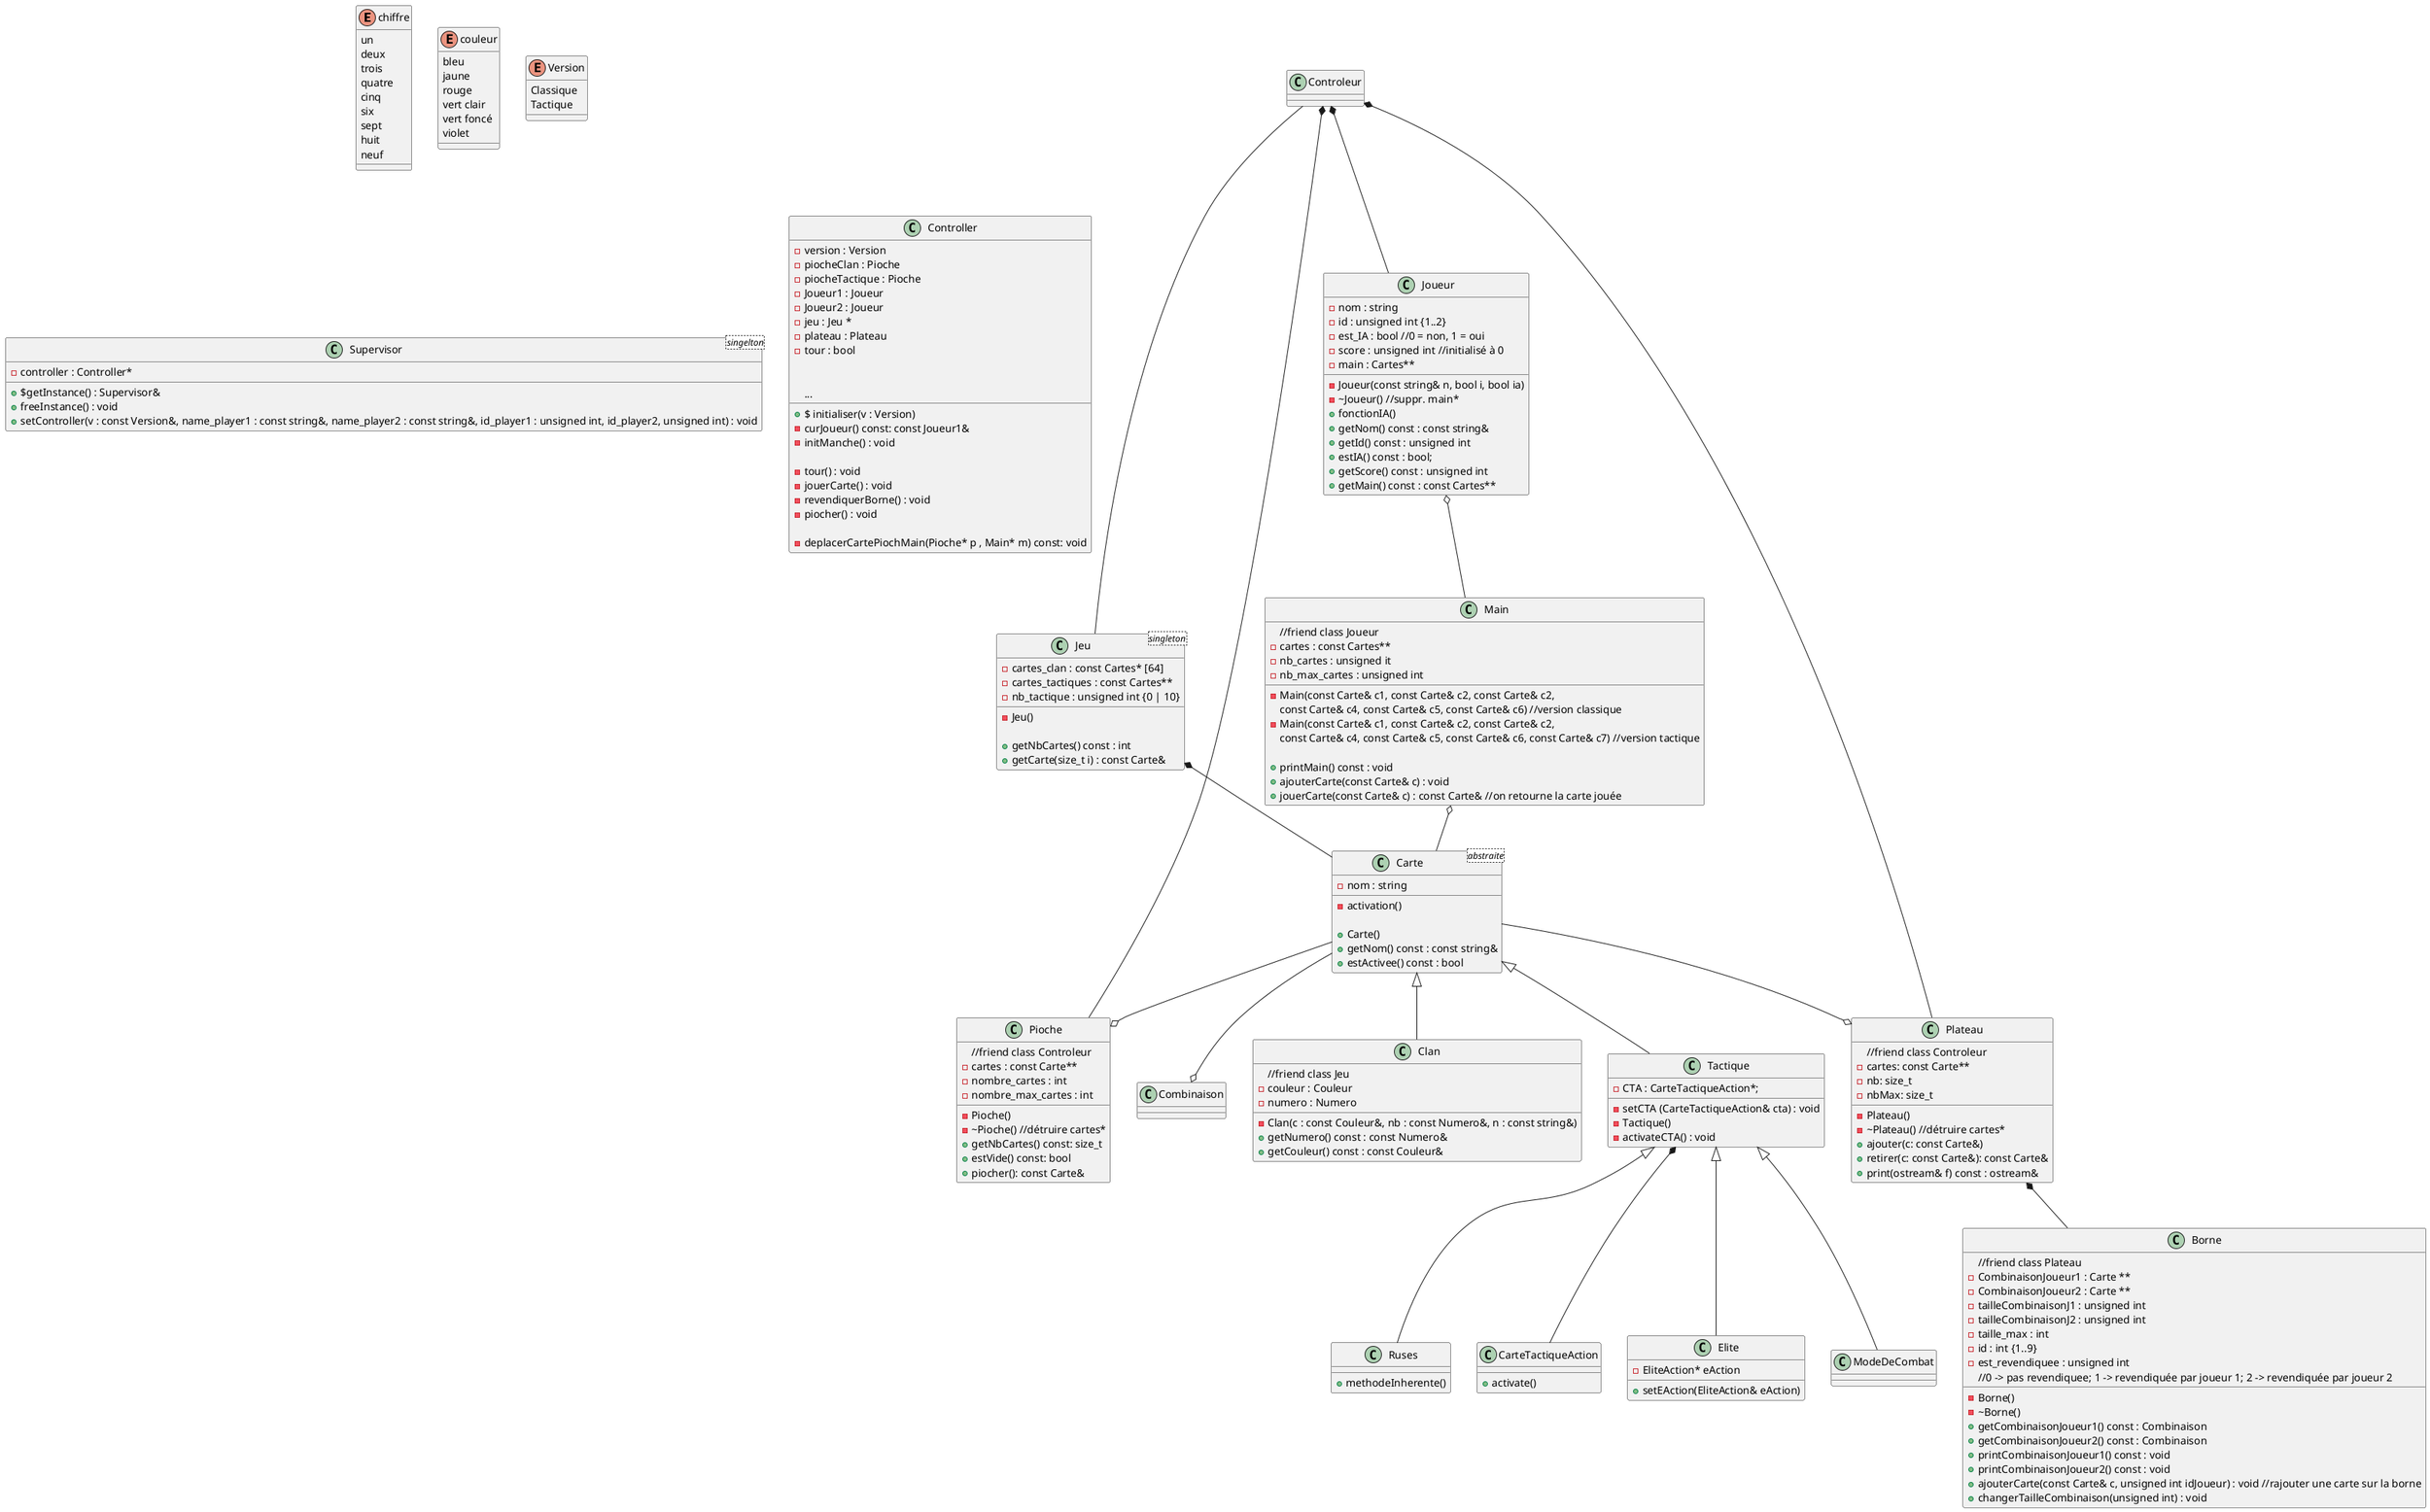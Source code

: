 @startuml Hello

'Où gérer le tour de jeu ? -> Contrôleur ?
'Parti pris : on ne peut pas changer de version du Schotten Totten entre les manches
enum chiffre {
    un
    deux
    trois
    quatre
    cinq
    six
    sept
    huit
    neuf
}

enum couleur {
    bleu
    jaune
    rouge
    vert clair
    vert foncé
    violet
}

enum Version {
    Classique
    Tactique
}

class Supervisor <singelton> {
    - controller : Controller* 

    + $getInstance() : Supervisor& 
    + freeInstance() : void
    + setController(v : const Version&, name_player1 : const string&, name_player2 : const string&, id_player1 : unsigned int, id_player2, unsigned int) : void
}

'tous les enfants auront la méthode activation
'activation() est une abstraction
class Carte <abstraite> {
    - nom : string

    - activation()

    + Carte()
    + getNom() const : const string&
    + estActivee() const : bool
}

class Clan {
    //friend class Jeu
    - couleur : Couleur
    - numero : Numero

    - Clan(c : const Couleur&, nb : const Numero&, n : const string&)
    + getNumero() const : const Numero&
    + getCouleur() const : const Couleur&
}

class CarteTactiqueAction{
    +activate()
}

class Tactique {
    - CTA : CarteTactiqueAction*;
    - setCTA (CarteTactiqueAction& cta) : void
    - Tactique()
    - activateCTA() : void

}

class Jeu <singleton> {
    - cartes_clan : const Cartes* [64]
    - cartes_tactiques : const Cartes**
    - nb_tactique : unsigned int {0 | 10}

    - Jeu()

    + getNbCartes() const : int
    + getCarte(size_t i) : const Carte&
}

class Pioche {
    //friend class Controleur
    - cartes : const Carte**
    - nombre_cartes : int
    - nombre_max_cartes : int

    - Pioche()
    - ~Pioche() //détruire cartes*
    + getNbCartes() const: size_t
    + estVide() const: bool
    + piocher(): const Carte&
}

class Controller {
    - version : Version
    - piocheClan : Pioche
    - piocheTactique : Pioche
    - Joueur1 : Joueur
    - Joueur2 : Joueur
    - jeu : Jeu *
    - plateau : Plateau
    - tour : bool
    +$ initialiser(v : Version)
    - curJoueur() const: const Joueur1&
    - initManche() : void

    'Action du jeu
    - tour() : void
    - jouerCarte() : void
    - revendiquerBorne() : void
    - piocher() : void

    'Méthodes générales
    - deplacerCartePiochMain(Pioche* p , Main* m) const: void
    ...

}

class Plateau {
    //friend class Controleur
    - cartes: const Carte**
    - nb: size_t
    - nbMax: size_t

    - Plateau()
    - ~Plateau() //détruire cartes*
    + ajouter(c: const Carte&)
    + retirer(c: const Carte&): const Carte&
    + print(ostream& f) const : ostream&
}

class Borne {
    //friend class Plateau
    - CombinaisonJoueur1 : Carte **
    - CombinaisonJoueur2 : Carte **
    - tailleCombinaisonJ1 : unsigned int
    - tailleCombinaisonJ2 : unsigned int
    - taille_max : int
    - id : int {1..9} 
    - est_revendiquee : unsigned int
    //0 -> pas revendiquee; 1 -> revendiquée par joueur 1; 2 -> revendiquée par joueur 2

    - Borne()
    - ~Borne()
    + getCombinaisonJoueur1() const : Combinaison
    + getCombinaisonJoueur2() const : Combinaison
    + printCombinaisonJoueur1() const : void
    + printCombinaisonJoueur2() const : void
    + ajouterCarte(const Carte& c, unsigned int idJoueur) : void //rajouter une carte sur la borne
    + changerTailleCombinaison(unsigned int) : void

    'Ou : CombinaisonJoueur1 : Carte** // CombinaisonJoueur2 : Carte**  (?)
}

'supprimer combinaison ? 
'comment faire en sorte que la combi (avec ou non une carte Tactique apposée sur la borne)
's'évalue correctement ?
'class Combinaison {
'    //friend class Borne
'    - cartes : const Cartes*[3]
'
'    - Combinaison()
'    - ~Combinaison()
'    + getCarte1() const : const Carte&
'    + getCarte2() const : const Carte&
'    + getCarte3() const : const Carte&
'    + operator<<(const Carte& c) : void
'    + printCombinaison() const : void
'}

class Main {
    //friend class Joueur
    - cartes : const Cartes**
    - nb_cartes : unsigned it
    - nb_max_cartes : unsigned int
    
    -Main(const Carte& c1, const Carte& c2, const Carte& c2,
            const Carte& c4, const Carte& c5, const Carte& c6) //version classique
    - Main(const Carte& c1, const Carte& c2, const Carte& c2,
            const Carte& c4, const Carte& c5, const Carte& c6, const Carte& c7) //version tactique
    'Comment gérer le fait que ce sont uniquement des cartes Clan au début
    'mais peu importe ensuite ?

    + printMain() const : void
    + ajouterCarte(const Carte& c) : void
    + jouerCarte(const Carte& c) : const Carte& //on retourne la carte jouée

}

'Fusionner Joueur et Main ? 
class Joueur {
    - nom : string
    - id : unsigned int {1..2}
    - est_IA : bool //0 = non, 1 = oui
    'détermine si le Joueur est une IA ou non
    - score : unsigned int //initialisé à 0
    - main : Cartes**


    - Joueur(const string& n, bool i, bool ia)
    - ~Joueur() //suppr. main*
    + fonctionIA()
    + getNom() const : const string&
    + getId() const : unsigned int
    + estIA() const : bool;
    + getScore() const : unsigned int
    + getMain() const : const Cartes**
}



class Elite {
    -EliteAction* eAction
    + setEAction(EliteAction& eAction)

}

class ModeDeCombat {

}


class Ruses {
    'Les cartes ruses, à la fin de leur utilisation, vont ds la défausse
    + methodeInherente()
}



'Composition Plateau / Borne
'-> permet de réinitialiser le jeu à la fin/ au début de chaque manche
Carte <|-- Clan
Carte <|-- Tactique

Tactique <|-- Elite
Tactique <|-- ModeDeCombat
Tactique <|-- Ruses
Tactique *-- CarteTactiqueAction



Jeu *-- Carte
Plateau *-- Borne

'Borne *--Combinaison

Carte --o Pioche
Carte --o Plateau
Carte --o Combinaison

Joueur o-- Main

Main o-- Carte


Controleur *-- Plateau
Controleur *-- Pioche
Controleur *-- Joueur
Controleur -- Jeu


@enduml
